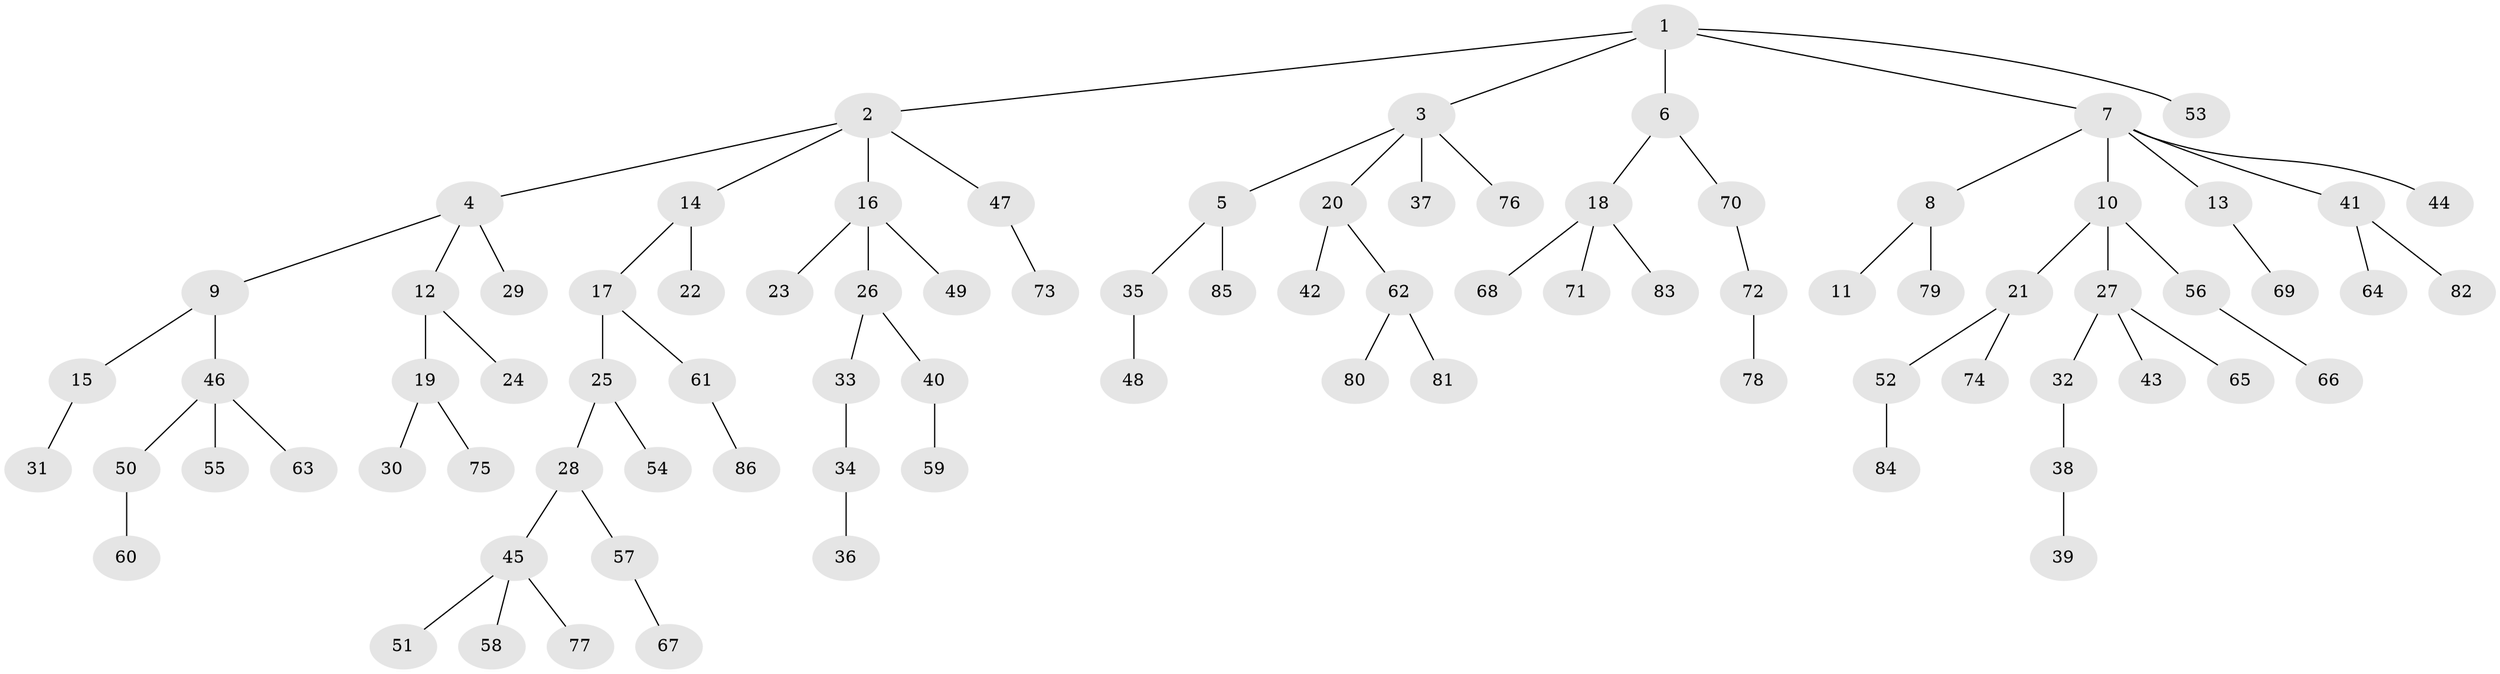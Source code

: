 // coarse degree distribution, {6: 0.05263157894736842, 5: 0.017543859649122806, 2: 0.15789473684210525, 7: 0.017543859649122806, 3: 0.15789473684210525, 4: 0.017543859649122806, 1: 0.5789473684210527}
// Generated by graph-tools (version 1.1) at 2025/24/03/03/25 07:24:08]
// undirected, 86 vertices, 85 edges
graph export_dot {
graph [start="1"]
  node [color=gray90,style=filled];
  1;
  2;
  3;
  4;
  5;
  6;
  7;
  8;
  9;
  10;
  11;
  12;
  13;
  14;
  15;
  16;
  17;
  18;
  19;
  20;
  21;
  22;
  23;
  24;
  25;
  26;
  27;
  28;
  29;
  30;
  31;
  32;
  33;
  34;
  35;
  36;
  37;
  38;
  39;
  40;
  41;
  42;
  43;
  44;
  45;
  46;
  47;
  48;
  49;
  50;
  51;
  52;
  53;
  54;
  55;
  56;
  57;
  58;
  59;
  60;
  61;
  62;
  63;
  64;
  65;
  66;
  67;
  68;
  69;
  70;
  71;
  72;
  73;
  74;
  75;
  76;
  77;
  78;
  79;
  80;
  81;
  82;
  83;
  84;
  85;
  86;
  1 -- 2;
  1 -- 3;
  1 -- 6;
  1 -- 7;
  1 -- 53;
  2 -- 4;
  2 -- 14;
  2 -- 16;
  2 -- 47;
  3 -- 5;
  3 -- 20;
  3 -- 37;
  3 -- 76;
  4 -- 9;
  4 -- 12;
  4 -- 29;
  5 -- 35;
  5 -- 85;
  6 -- 18;
  6 -- 70;
  7 -- 8;
  7 -- 10;
  7 -- 13;
  7 -- 41;
  7 -- 44;
  8 -- 11;
  8 -- 79;
  9 -- 15;
  9 -- 46;
  10 -- 21;
  10 -- 27;
  10 -- 56;
  12 -- 19;
  12 -- 24;
  13 -- 69;
  14 -- 17;
  14 -- 22;
  15 -- 31;
  16 -- 23;
  16 -- 26;
  16 -- 49;
  17 -- 25;
  17 -- 61;
  18 -- 68;
  18 -- 71;
  18 -- 83;
  19 -- 30;
  19 -- 75;
  20 -- 42;
  20 -- 62;
  21 -- 52;
  21 -- 74;
  25 -- 28;
  25 -- 54;
  26 -- 33;
  26 -- 40;
  27 -- 32;
  27 -- 43;
  27 -- 65;
  28 -- 45;
  28 -- 57;
  32 -- 38;
  33 -- 34;
  34 -- 36;
  35 -- 48;
  38 -- 39;
  40 -- 59;
  41 -- 64;
  41 -- 82;
  45 -- 51;
  45 -- 58;
  45 -- 77;
  46 -- 50;
  46 -- 55;
  46 -- 63;
  47 -- 73;
  50 -- 60;
  52 -- 84;
  56 -- 66;
  57 -- 67;
  61 -- 86;
  62 -- 80;
  62 -- 81;
  70 -- 72;
  72 -- 78;
}
